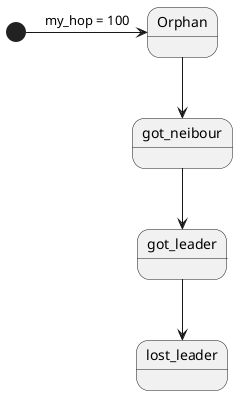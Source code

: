 @startuml
[*] -> Orphan: my_hop = 100

Orphan --> got_neibour

got_neibour --> got_leader

got_leader --> lost_leader



@enduml